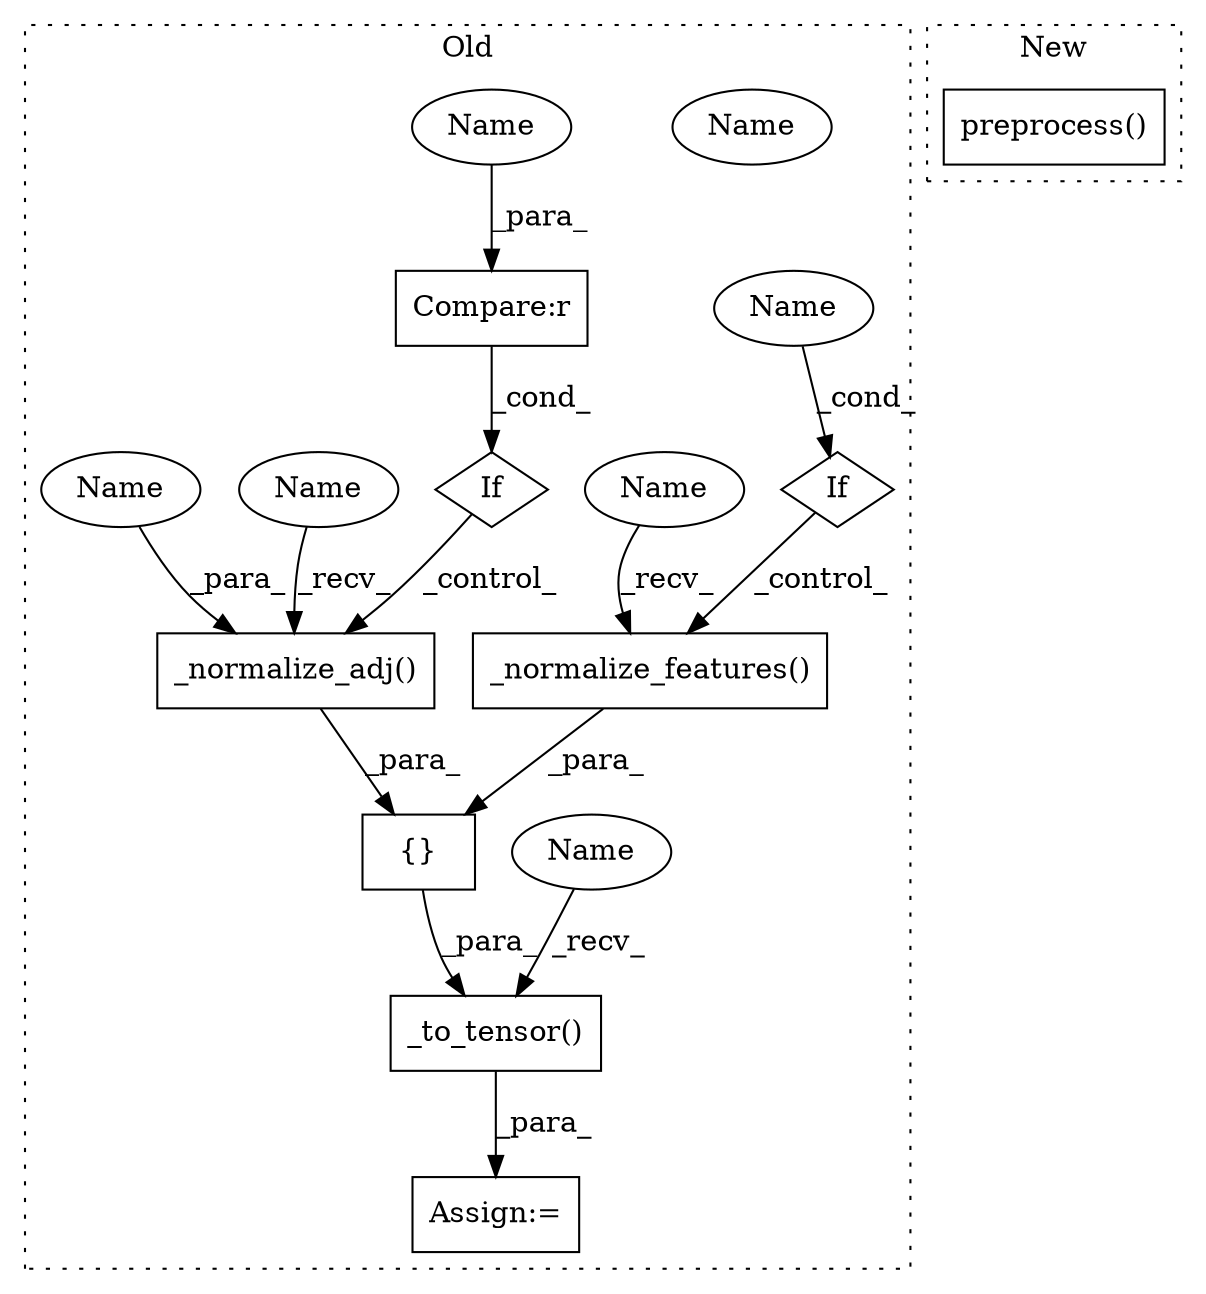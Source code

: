 digraph G {
subgraph cluster0 {
1 [label="_to_tensor()" a="75" s="903,934" l="16,1" shape="box"];
3 [label="{}" a="59" s="919,933" l="1,0" shape="box"];
4 [label="_normalize_adj()" a="75" s="725,764" l="20,1" shape="box"];
5 [label="If" a="96" s="621" l="3" shape="diamond"];
6 [label="Compare:r" a="40" s="624" l="22" shape="box"];
7 [label="_normalize_features()" a="75" s="833,866" l="25,1" shape="box"];
8 [label="If" a="96" s="787" l="3" shape="diamond"];
9 [label="Name" a="87" s="790" l="18" shape="ellipse"];
10 [label="Assign:=" a="68" s="881" l="22" shape="box"];
11 [label="Name" a="87" s="903" l="4" shape="ellipse"];
12 [label="Name" a="87" s="833" l="4" shape="ellipse"];
13 [label="Name" a="87" s="725" l="4" shape="ellipse"];
14 [label="Name" a="87" s="790" l="18" shape="ellipse"];
15 [label="Name" a="87" s="624" l="14" shape="ellipse"];
16 [label="Name" a="87" s="750" l="14" shape="ellipse"];
label = "Old";
style="dotted";
}
subgraph cluster1 {
2 [label="preprocess()" a="75" s="731,760" l="16,1" shape="box"];
label = "New";
style="dotted";
}
1 -> 10 [label="_para_"];
3 -> 1 [label="_para_"];
4 -> 3 [label="_para_"];
5 -> 4 [label="_control_"];
6 -> 5 [label="_cond_"];
7 -> 3 [label="_para_"];
8 -> 7 [label="_control_"];
11 -> 1 [label="_recv_"];
12 -> 7 [label="_recv_"];
13 -> 4 [label="_recv_"];
14 -> 8 [label="_cond_"];
15 -> 6 [label="_para_"];
16 -> 4 [label="_para_"];
}